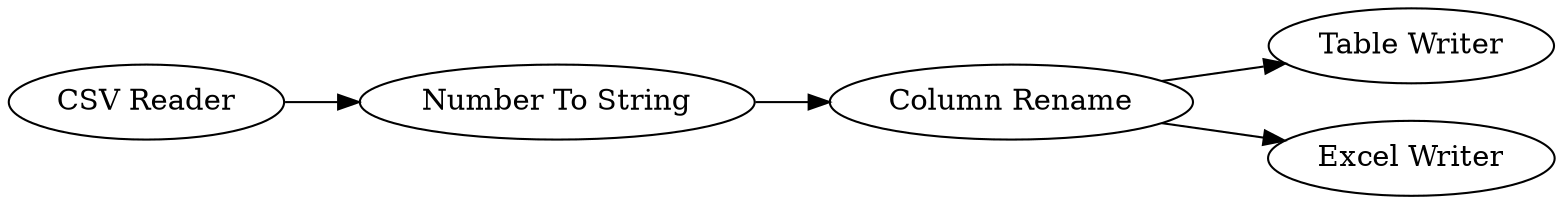 digraph {
	446 -> 414
	445 -> 446
	414 -> 448
	414 -> 447
	446 [label="Number To String"]
	445 [label="CSV Reader"]
	447 [label="Excel Writer"]
	414 [label="Column Rename"]
	448 [label="Table Writer"]
	rankdir=LR
}
